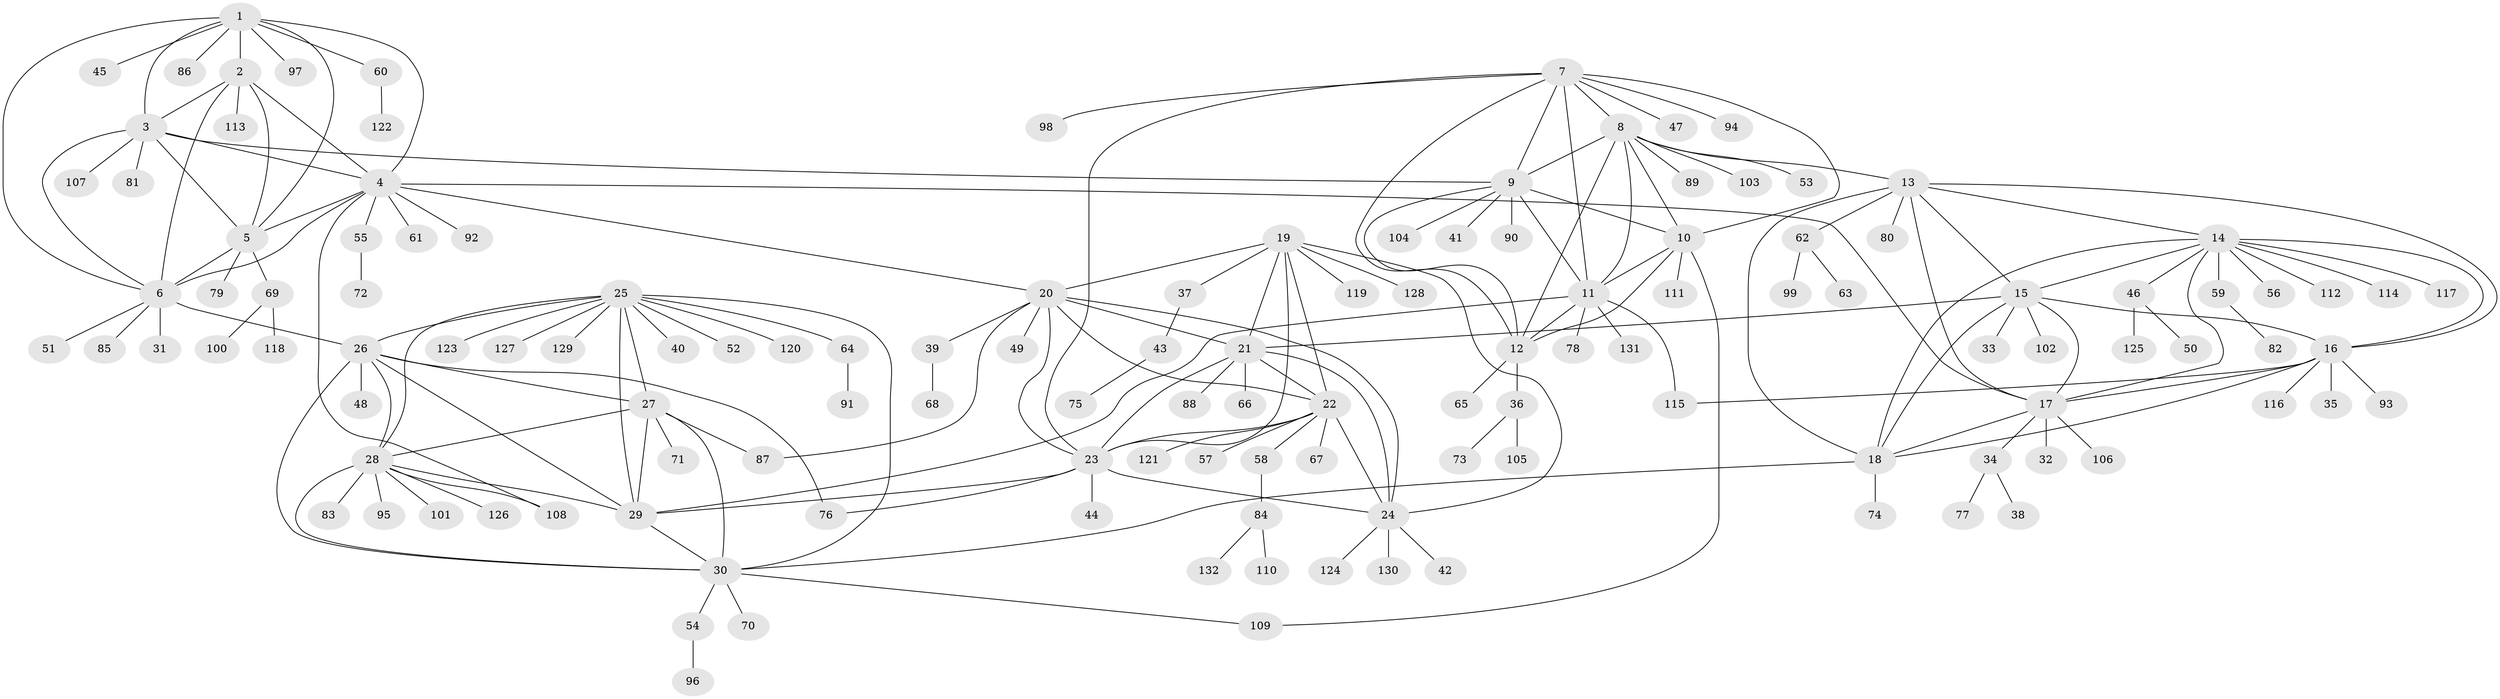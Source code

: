 // coarse degree distribution, {5: 0.1, 8: 0.025, 6: 0.2, 7: 0.1, 10: 0.05, 3: 0.025, 2: 0.175, 1: 0.325}
// Generated by graph-tools (version 1.1) at 2025/52/03/04/25 22:52:13]
// undirected, 132 vertices, 192 edges
graph export_dot {
  node [color=gray90,style=filled];
  1;
  2;
  3;
  4;
  5;
  6;
  7;
  8;
  9;
  10;
  11;
  12;
  13;
  14;
  15;
  16;
  17;
  18;
  19;
  20;
  21;
  22;
  23;
  24;
  25;
  26;
  27;
  28;
  29;
  30;
  31;
  32;
  33;
  34;
  35;
  36;
  37;
  38;
  39;
  40;
  41;
  42;
  43;
  44;
  45;
  46;
  47;
  48;
  49;
  50;
  51;
  52;
  53;
  54;
  55;
  56;
  57;
  58;
  59;
  60;
  61;
  62;
  63;
  64;
  65;
  66;
  67;
  68;
  69;
  70;
  71;
  72;
  73;
  74;
  75;
  76;
  77;
  78;
  79;
  80;
  81;
  82;
  83;
  84;
  85;
  86;
  87;
  88;
  89;
  90;
  91;
  92;
  93;
  94;
  95;
  96;
  97;
  98;
  99;
  100;
  101;
  102;
  103;
  104;
  105;
  106;
  107;
  108;
  109;
  110;
  111;
  112;
  113;
  114;
  115;
  116;
  117;
  118;
  119;
  120;
  121;
  122;
  123;
  124;
  125;
  126;
  127;
  128;
  129;
  130;
  131;
  132;
  1 -- 2;
  1 -- 3;
  1 -- 4;
  1 -- 5;
  1 -- 6;
  1 -- 45;
  1 -- 60;
  1 -- 86;
  1 -- 97;
  2 -- 3;
  2 -- 4;
  2 -- 5;
  2 -- 6;
  2 -- 113;
  3 -- 4;
  3 -- 5;
  3 -- 6;
  3 -- 9;
  3 -- 81;
  3 -- 107;
  4 -- 5;
  4 -- 6;
  4 -- 17;
  4 -- 20;
  4 -- 55;
  4 -- 61;
  4 -- 92;
  4 -- 108;
  5 -- 6;
  5 -- 69;
  5 -- 79;
  6 -- 26;
  6 -- 31;
  6 -- 51;
  6 -- 85;
  7 -- 8;
  7 -- 9;
  7 -- 10;
  7 -- 11;
  7 -- 12;
  7 -- 23;
  7 -- 47;
  7 -- 94;
  7 -- 98;
  8 -- 9;
  8 -- 10;
  8 -- 11;
  8 -- 12;
  8 -- 13;
  8 -- 53;
  8 -- 89;
  8 -- 103;
  9 -- 10;
  9 -- 11;
  9 -- 12;
  9 -- 41;
  9 -- 90;
  9 -- 104;
  10 -- 11;
  10 -- 12;
  10 -- 109;
  10 -- 111;
  11 -- 12;
  11 -- 29;
  11 -- 78;
  11 -- 115;
  11 -- 131;
  12 -- 36;
  12 -- 65;
  13 -- 14;
  13 -- 15;
  13 -- 16;
  13 -- 17;
  13 -- 18;
  13 -- 62;
  13 -- 80;
  14 -- 15;
  14 -- 16;
  14 -- 17;
  14 -- 18;
  14 -- 46;
  14 -- 56;
  14 -- 59;
  14 -- 112;
  14 -- 114;
  14 -- 117;
  15 -- 16;
  15 -- 17;
  15 -- 18;
  15 -- 21;
  15 -- 33;
  15 -- 102;
  16 -- 17;
  16 -- 18;
  16 -- 35;
  16 -- 93;
  16 -- 115;
  16 -- 116;
  17 -- 18;
  17 -- 32;
  17 -- 34;
  17 -- 106;
  18 -- 30;
  18 -- 74;
  19 -- 20;
  19 -- 21;
  19 -- 22;
  19 -- 23;
  19 -- 24;
  19 -- 37;
  19 -- 119;
  19 -- 128;
  20 -- 21;
  20 -- 22;
  20 -- 23;
  20 -- 24;
  20 -- 39;
  20 -- 49;
  20 -- 87;
  21 -- 22;
  21 -- 23;
  21 -- 24;
  21 -- 66;
  21 -- 88;
  22 -- 23;
  22 -- 24;
  22 -- 57;
  22 -- 58;
  22 -- 67;
  22 -- 121;
  23 -- 24;
  23 -- 29;
  23 -- 44;
  23 -- 76;
  24 -- 42;
  24 -- 124;
  24 -- 130;
  25 -- 26;
  25 -- 27;
  25 -- 28;
  25 -- 29;
  25 -- 30;
  25 -- 40;
  25 -- 52;
  25 -- 64;
  25 -- 120;
  25 -- 123;
  25 -- 127;
  25 -- 129;
  26 -- 27;
  26 -- 28;
  26 -- 29;
  26 -- 30;
  26 -- 48;
  26 -- 76;
  27 -- 28;
  27 -- 29;
  27 -- 30;
  27 -- 71;
  27 -- 87;
  28 -- 29;
  28 -- 30;
  28 -- 83;
  28 -- 95;
  28 -- 101;
  28 -- 108;
  28 -- 126;
  29 -- 30;
  30 -- 54;
  30 -- 70;
  30 -- 109;
  34 -- 38;
  34 -- 77;
  36 -- 73;
  36 -- 105;
  37 -- 43;
  39 -- 68;
  43 -- 75;
  46 -- 50;
  46 -- 125;
  54 -- 96;
  55 -- 72;
  58 -- 84;
  59 -- 82;
  60 -- 122;
  62 -- 63;
  62 -- 99;
  64 -- 91;
  69 -- 100;
  69 -- 118;
  84 -- 110;
  84 -- 132;
}
